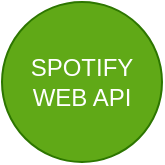 <mxfile version="23.1.5" type="github">
  <diagram name="Seite-1" id="UwD1s-Yo2X-NNcLCJ6j_">
    <mxGraphModel dx="750" dy="365" grid="1" gridSize="10" guides="1" tooltips="1" connect="1" arrows="1" fold="1" page="1" pageScale="1" pageWidth="827" pageHeight="1169" math="0" shadow="0">
      <root>
        <mxCell id="0" />
        <mxCell id="1" parent="0" />
        <mxCell id="bF8IJg-9jeFdurGk0neF-1" value="SPOTIFY WEB API" style="ellipse;whiteSpace=wrap;html=1;aspect=fixed;fillColor=#60a917;fontColor=#ffffff;strokeColor=#2D7600;" vertex="1" parent="1">
          <mxGeometry x="374" y="180" width="80" height="80" as="geometry" />
        </mxCell>
      </root>
    </mxGraphModel>
  </diagram>
</mxfile>
